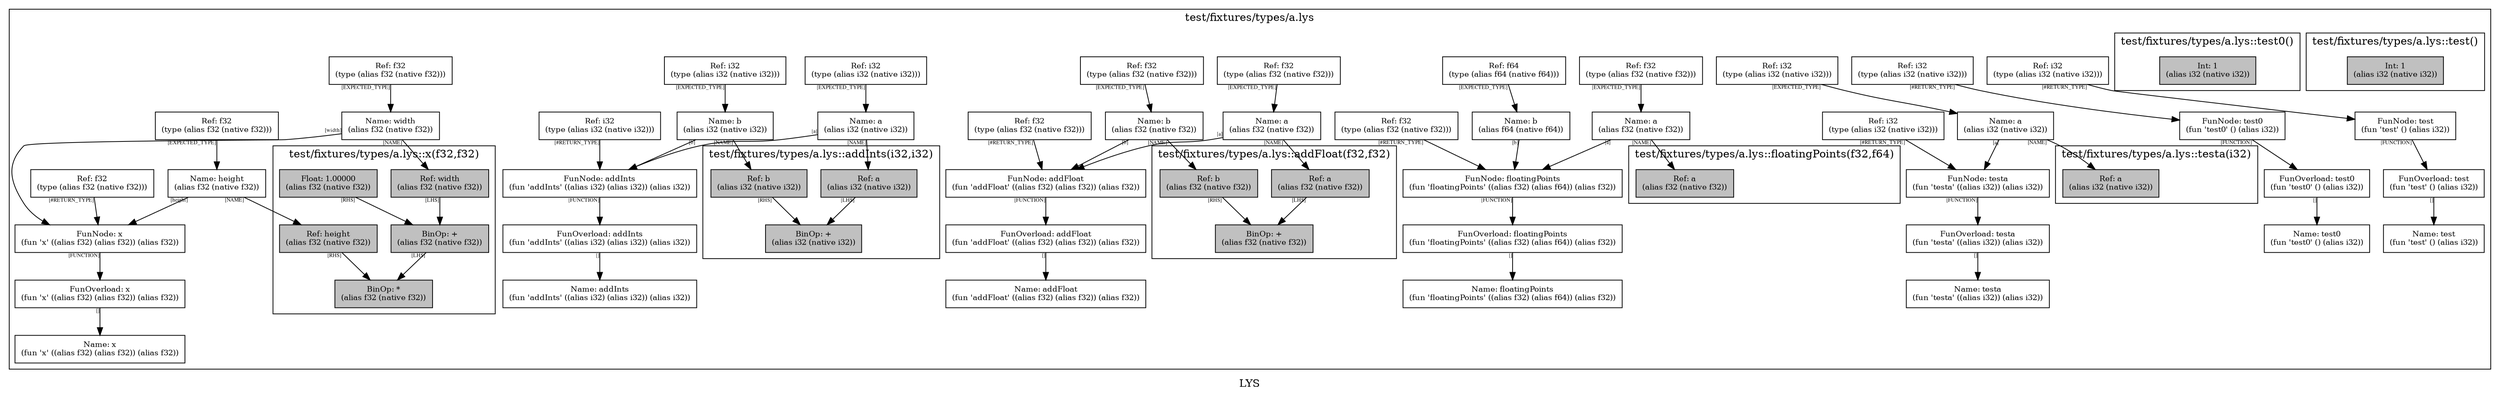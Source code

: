 digraph LYS {
  node [shape=box,fontsize=10];
  subgraph "cluster_test/fixtures/types/a.lys" {
    1 [label="FunOverload: test\n(fun 'test' () (alias i32))", fillcolor=grey];
    2 [label="FunNode: test\n(fun 'test' () (alias i32))", fillcolor=grey];
    3 [label="Ref: i32\n(type (alias i32 (native i32)))", fillcolor=grey];
    4 [label="Name: test\n(fun 'test' () (alias i32))", fillcolor=grey];
    5 [label="FunOverload: test0\n(fun 'test0' () (alias i32))", fillcolor=grey];
    6 [label="FunNode: test0\n(fun 'test0' () (alias i32))", fillcolor=grey];
    7 [label="Ref: i32\n(type (alias i32 (native i32)))", fillcolor=grey];
    8 [label="Name: test0\n(fun 'test0' () (alias i32))", fillcolor=grey];
    9 [label="FunOverload: testa\n(fun 'testa' ((alias i32)) (alias i32))", fillcolor=grey];
    10 [label="FunNode: testa\n(fun 'testa' ((alias i32)) (alias i32))", fillcolor=grey];
    11 [label="Name: a\n(alias i32 (native i32))", fillcolor=grey];
    12 [label="Ref: i32\n(type (alias i32 (native i32)))", fillcolor=grey];
    13 [label="Ref: i32\n(type (alias i32 (native i32)))", fillcolor=grey];
    14 [label="Name: testa\n(fun 'testa' ((alias i32)) (alias i32))", fillcolor=grey];
    15 [label="FunOverload: floatingPoints\n(fun 'floatingPoints' ((alias f32) (alias f64)) (alias f32))", fillcolor=grey];
    16 [label="FunNode: floatingPoints\n(fun 'floatingPoints' ((alias f32) (alias f64)) (alias f32))", fillcolor=grey];
    17 [label="Name: a\n(alias f32 (native f32))", fillcolor=grey];
    18 [label="Ref: f32\n(type (alias f32 (native f32)))", fillcolor=grey];
    19 [label="Name: b\n(alias f64 (native f64))", fillcolor=grey];
    20 [label="Ref: f64\n(type (alias f64 (native f64)))", fillcolor=grey];
    21 [label="Ref: f32\n(type (alias f32 (native f32)))", fillcolor=grey];
    22 [label="Name: floatingPoints\n(fun 'floatingPoints' ((alias f32) (alias f64)) (alias f32))", fillcolor=grey];
    23 [label="FunOverload: addFloat\n(fun 'addFloat' ((alias f32) (alias f32)) (alias f32))", fillcolor=grey];
    24 [label="FunNode: addFloat\n(fun 'addFloat' ((alias f32) (alias f32)) (alias f32))", fillcolor=grey];
    25 [label="Name: a\n(alias f32 (native f32))", fillcolor=grey];
    26 [label="Ref: f32\n(type (alias f32 (native f32)))", fillcolor=grey];
    27 [label="Name: b\n(alias f32 (native f32))", fillcolor=grey];
    28 [label="Ref: f32\n(type (alias f32 (native f32)))", fillcolor=grey];
    29 [label="Ref: f32\n(type (alias f32 (native f32)))", fillcolor=grey];
    30 [label="Name: addFloat\n(fun 'addFloat' ((alias f32) (alias f32)) (alias f32))", fillcolor=grey];
    31 [label="FunOverload: addInts\n(fun 'addInts' ((alias i32) (alias i32)) (alias i32))", fillcolor=grey];
    32 [label="FunNode: addInts\n(fun 'addInts' ((alias i32) (alias i32)) (alias i32))", fillcolor=grey];
    33 [label="Name: a\n(alias i32 (native i32))", fillcolor=grey];
    34 [label="Ref: i32\n(type (alias i32 (native i32)))", fillcolor=grey];
    35 [label="Name: b\n(alias i32 (native i32))", fillcolor=grey];
    36 [label="Ref: i32\n(type (alias i32 (native i32)))", fillcolor=grey];
    37 [label="Ref: i32\n(type (alias i32 (native i32)))", fillcolor=grey];
    38 [label="Name: addInts\n(fun 'addInts' ((alias i32) (alias i32)) (alias i32))", fillcolor=grey];
    39 [label="FunOverload: x\n(fun 'x' ((alias f32) (alias f32)) (alias f32))", fillcolor=grey];
    40 [label="FunNode: x\n(fun 'x' ((alias f32) (alias f32)) (alias f32))", fillcolor=grey];
    41 [label="Name: width\n(alias f32 (native f32))", fillcolor=grey];
    42 [label="Ref: f32\n(type (alias f32 (native f32)))", fillcolor=grey];
    43 [label="Name: height\n(alias f32 (native f32))", fillcolor=grey];
    44 [label="Ref: f32\n(type (alias f32 (native f32)))", fillcolor=grey];
    45 [label="Ref: f32\n(type (alias f32 (native f32)))", fillcolor=grey];
    46 [label="Name: x\n(fun 'x' ((alias f32) (alias f32)) (alias f32))", fillcolor=grey];
    subgraph "cluster_test/fixtures/types/a.lys_0" { rankdir=TB;
      node [style=filled, fillcolor=grey];
      47 [label="Int: 1\n(alias i32 (native i32))", fillcolor=grey];
      label="test/fixtures/types/a.lys::test()";
    }
    subgraph "cluster_test/fixtures/types/a.lys_1" { rankdir=TB;
      node [style=filled, fillcolor=grey];
      48 [label="Int: 1\n(alias i32 (native i32))", fillcolor=grey];
      label="test/fixtures/types/a.lys::test0()";
    }
    subgraph "cluster_test/fixtures/types/a.lys_2" { rankdir=TB;
      node [style=filled, fillcolor=grey];
      49 [label="Ref: a\n(alias i32 (native i32))", fillcolor=grey];
      label="test/fixtures/types/a.lys::testa(i32)";
    }
    subgraph "cluster_test/fixtures/types/a.lys_3" { rankdir=TB;
      node [style=filled, fillcolor=grey];
      50 [label="Ref: a\n(alias f32 (native f32))", fillcolor=grey];
      label="test/fixtures/types/a.lys::floatingPoints(f32,f64)";
    }
    subgraph "cluster_test/fixtures/types/a.lys_4" { rankdir=TB;
      node [style=filled, fillcolor=grey];
      51 [label="BinOp: +\n(alias f32 (native f32))", fillcolor=grey];
      52 [label="Ref: a\n(alias f32 (native f32))", fillcolor=grey];
      53 [label="Ref: b\n(alias f32 (native f32))", fillcolor=grey];
      label="test/fixtures/types/a.lys::addFloat(f32,f32)";
    }
    subgraph "cluster_test/fixtures/types/a.lys_5" { rankdir=TB;
      node [style=filled, fillcolor=grey];
      54 [label="BinOp: +\n(alias i32 (native i32))", fillcolor=grey];
      55 [label="Ref: a\n(alias i32 (native i32))", fillcolor=grey];
      56 [label="Ref: b\n(alias i32 (native i32))", fillcolor=grey];
      label="test/fixtures/types/a.lys::addInts(i32,i32)";
    }
    subgraph "cluster_test/fixtures/types/a.lys_6" { rankdir=TB;
      node [style=filled, fillcolor=grey];
      57 [label="BinOp: *\n(alias f32 (native f32))", fillcolor=grey];
      58 [label="BinOp: +\n(alias f32 (native f32))", fillcolor=grey];
      59 [label="Ref: width\n(alias f32 (native f32))", fillcolor=grey];
      60 [label="Float: 1.00000\n(alias f32 (native f32))", fillcolor=grey];
      61 [label="Ref: height\n(alias f32 (native f32))", fillcolor=grey];
      label="test/fixtures/types/a.lys::x(f32,f32)";
    }
    label="test/fixtures/types/a.lys";
  }
  1 -> 4[taillabel="[]" fontsize=7 fontname="times" color="black" ];
  2 -> 1[taillabel="[FUNCTION]" fontsize=7 fontname="times" color="black" ];
  3 -> 2[taillabel="[#RETURN_TYPE]" fontsize=7 fontname="times" color="black" ];
  5 -> 8[taillabel="[]" fontsize=7 fontname="times" color="black" ];
  6 -> 5[taillabel="[FUNCTION]" fontsize=7 fontname="times" color="black" ];
  7 -> 6[taillabel="[#RETURN_TYPE]" fontsize=7 fontname="times" color="black" ];
  9 -> 14[taillabel="[]" fontsize=7 fontname="times" color="black" ];
  10 -> 9[taillabel="[FUNCTION]" fontsize=7 fontname="times" color="black" ];
  11 -> 10[taillabel="[a]" fontsize=7 fontname="times" color="black" ];
  11 -> 49[taillabel="[NAME]" fontsize=7 fontname="times" color="black" ];
  12 -> 11[taillabel="[EXPECTED_TYPE]" fontsize=7 fontname="times" color="black" ];
  13 -> 10[taillabel="[#RETURN_TYPE]" fontsize=7 fontname="times" color="black" ];
  15 -> 22[taillabel="[]" fontsize=7 fontname="times" color="black" ];
  16 -> 15[taillabel="[FUNCTION]" fontsize=7 fontname="times" color="black" ];
  17 -> 16[taillabel="[a]" fontsize=7 fontname="times" color="black" ];
  17 -> 50[taillabel="[NAME]" fontsize=7 fontname="times" color="black" ];
  18 -> 17[taillabel="[EXPECTED_TYPE]" fontsize=7 fontname="times" color="black" ];
  19 -> 16[taillabel="[b]" fontsize=7 fontname="times" color="black" ];
  20 -> 19[taillabel="[EXPECTED_TYPE]" fontsize=7 fontname="times" color="black" ];
  21 -> 16[taillabel="[#RETURN_TYPE]" fontsize=7 fontname="times" color="black" ];
  23 -> 30[taillabel="[]" fontsize=7 fontname="times" color="black" ];
  24 -> 23[taillabel="[FUNCTION]" fontsize=7 fontname="times" color="black" ];
  25 -> 24[taillabel="[a]" fontsize=7 fontname="times" color="black" ];
  25 -> 52[taillabel="[NAME]" fontsize=7 fontname="times" color="black" ];
  26 -> 25[taillabel="[EXPECTED_TYPE]" fontsize=7 fontname="times" color="black" ];
  27 -> 24[taillabel="[b]" fontsize=7 fontname="times" color="black" ];
  27 -> 53[taillabel="[NAME]" fontsize=7 fontname="times" color="black" ];
  28 -> 27[taillabel="[EXPECTED_TYPE]" fontsize=7 fontname="times" color="black" ];
  29 -> 24[taillabel="[#RETURN_TYPE]" fontsize=7 fontname="times" color="black" ];
  31 -> 38[taillabel="[]" fontsize=7 fontname="times" color="black" ];
  32 -> 31[taillabel="[FUNCTION]" fontsize=7 fontname="times" color="black" ];
  33 -> 32[taillabel="[a]" fontsize=7 fontname="times" color="black" ];
  33 -> 55[taillabel="[NAME]" fontsize=7 fontname="times" color="black" ];
  34 -> 33[taillabel="[EXPECTED_TYPE]" fontsize=7 fontname="times" color="black" ];
  35 -> 32[taillabel="[b]" fontsize=7 fontname="times" color="black" ];
  35 -> 56[taillabel="[NAME]" fontsize=7 fontname="times" color="black" ];
  36 -> 35[taillabel="[EXPECTED_TYPE]" fontsize=7 fontname="times" color="black" ];
  37 -> 32[taillabel="[#RETURN_TYPE]" fontsize=7 fontname="times" color="black" ];
  39 -> 46[taillabel="[]" fontsize=7 fontname="times" color="black" ];
  40 -> 39[taillabel="[FUNCTION]" fontsize=7 fontname="times" color="black" ];
  41 -> 40[taillabel="[width]" fontsize=7 fontname="times" color="black" ];
  41 -> 59[taillabel="[NAME]" fontsize=7 fontname="times" color="black" ];
  42 -> 41[taillabel="[EXPECTED_TYPE]" fontsize=7 fontname="times" color="black" ];
  43 -> 40[taillabel="[height]" fontsize=7 fontname="times" color="black" ];
  43 -> 61[taillabel="[NAME]" fontsize=7 fontname="times" color="black" ];
  44 -> 43[taillabel="[EXPECTED_TYPE]" fontsize=7 fontname="times" color="black" ];
  45 -> 40[taillabel="[#RETURN_TYPE]" fontsize=7 fontname="times" color="black" ];
  52 -> 51[taillabel="[LHS]" fontsize=7 fontname="times" color="black" ];
  53 -> 51[taillabel="[RHS]" fontsize=7 fontname="times" color="black" ];
  55 -> 54[taillabel="[LHS]" fontsize=7 fontname="times" color="black" ];
  56 -> 54[taillabel="[RHS]" fontsize=7 fontname="times" color="black" ];
  58 -> 57[taillabel="[LHS]" fontsize=7 fontname="times" color="black" ];
  59 -> 58[taillabel="[LHS]" fontsize=7 fontname="times" color="black" ];
  60 -> 58[taillabel="[RHS]" fontsize=7 fontname="times" color="black" ];
  61 -> 57[taillabel="[RHS]" fontsize=7 fontname="times" color="black" ];
  label="LYS";
}

